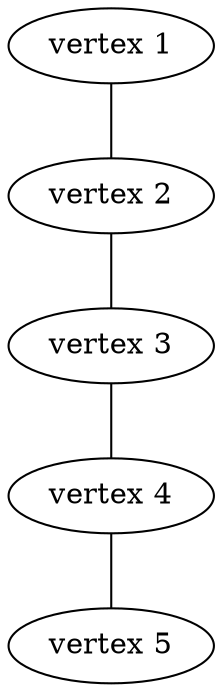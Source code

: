 // Directed Graph

graph G {
  "vertex 1" -- "vertex 2"
  "vertex 2" -- "vertex 3"
  "vertex 3" -- "vertex 4"
  "vertex 4" -- "vertex 5"
}
